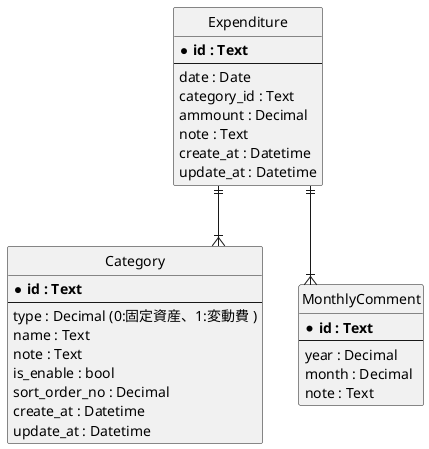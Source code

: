 @startuml
' hide the spot
hide circle

' avoid problems with angled crows feet
skinparam linetype ortho

entity "Expenditure" as exp {
  * **id : Text**
  --
  date : Date
  category_id : Text
  ammount : Decimal
  note : Text
  create_at : Datetime
  update_at : Datetime
}

entity "Category" as cat {
  * **id : Text**
  --
  type : Decimal (0:固定資産、1:変動費 )
  name : Text
  note : Text
  is_enable : bool
  sort_order_no : Decimal
  create_at : Datetime
  update_at : Datetime
}

entity "MonthlyComment" as cmt {
  * **id : Text**
  --
  year : Decimal
  month : Decimal
  note : Text
}

exp ||--|{ cat
exp ||--|{ cmt

@enduml
